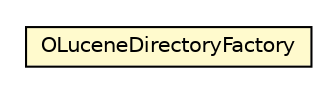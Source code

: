 #!/usr/local/bin/dot
#
# Class diagram 
# Generated by UMLGraph version R5_6-24-gf6e263 (http://www.umlgraph.org/)
#

digraph G {
	edge [fontname="Helvetica",fontsize=10,labelfontname="Helvetica",labelfontsize=10];
	node [fontname="Helvetica",fontsize=10,shape=plaintext];
	nodesep=0.25;
	ranksep=0.5;
	// com.orientechnologies.lucene.engine.OLuceneDirectoryFactory
	c2377556 [label=<<table title="com.orientechnologies.lucene.engine.OLuceneDirectoryFactory" border="0" cellborder="1" cellspacing="0" cellpadding="2" port="p" bgcolor="lemonChiffon" href="./OLuceneDirectoryFactory.html">
		<tr><td><table border="0" cellspacing="0" cellpadding="1">
<tr><td align="center" balign="center"> OLuceneDirectoryFactory </td></tr>
		</table></td></tr>
		</table>>, URL="./OLuceneDirectoryFactory.html", fontname="Helvetica", fontcolor="black", fontsize=10.0];
}

